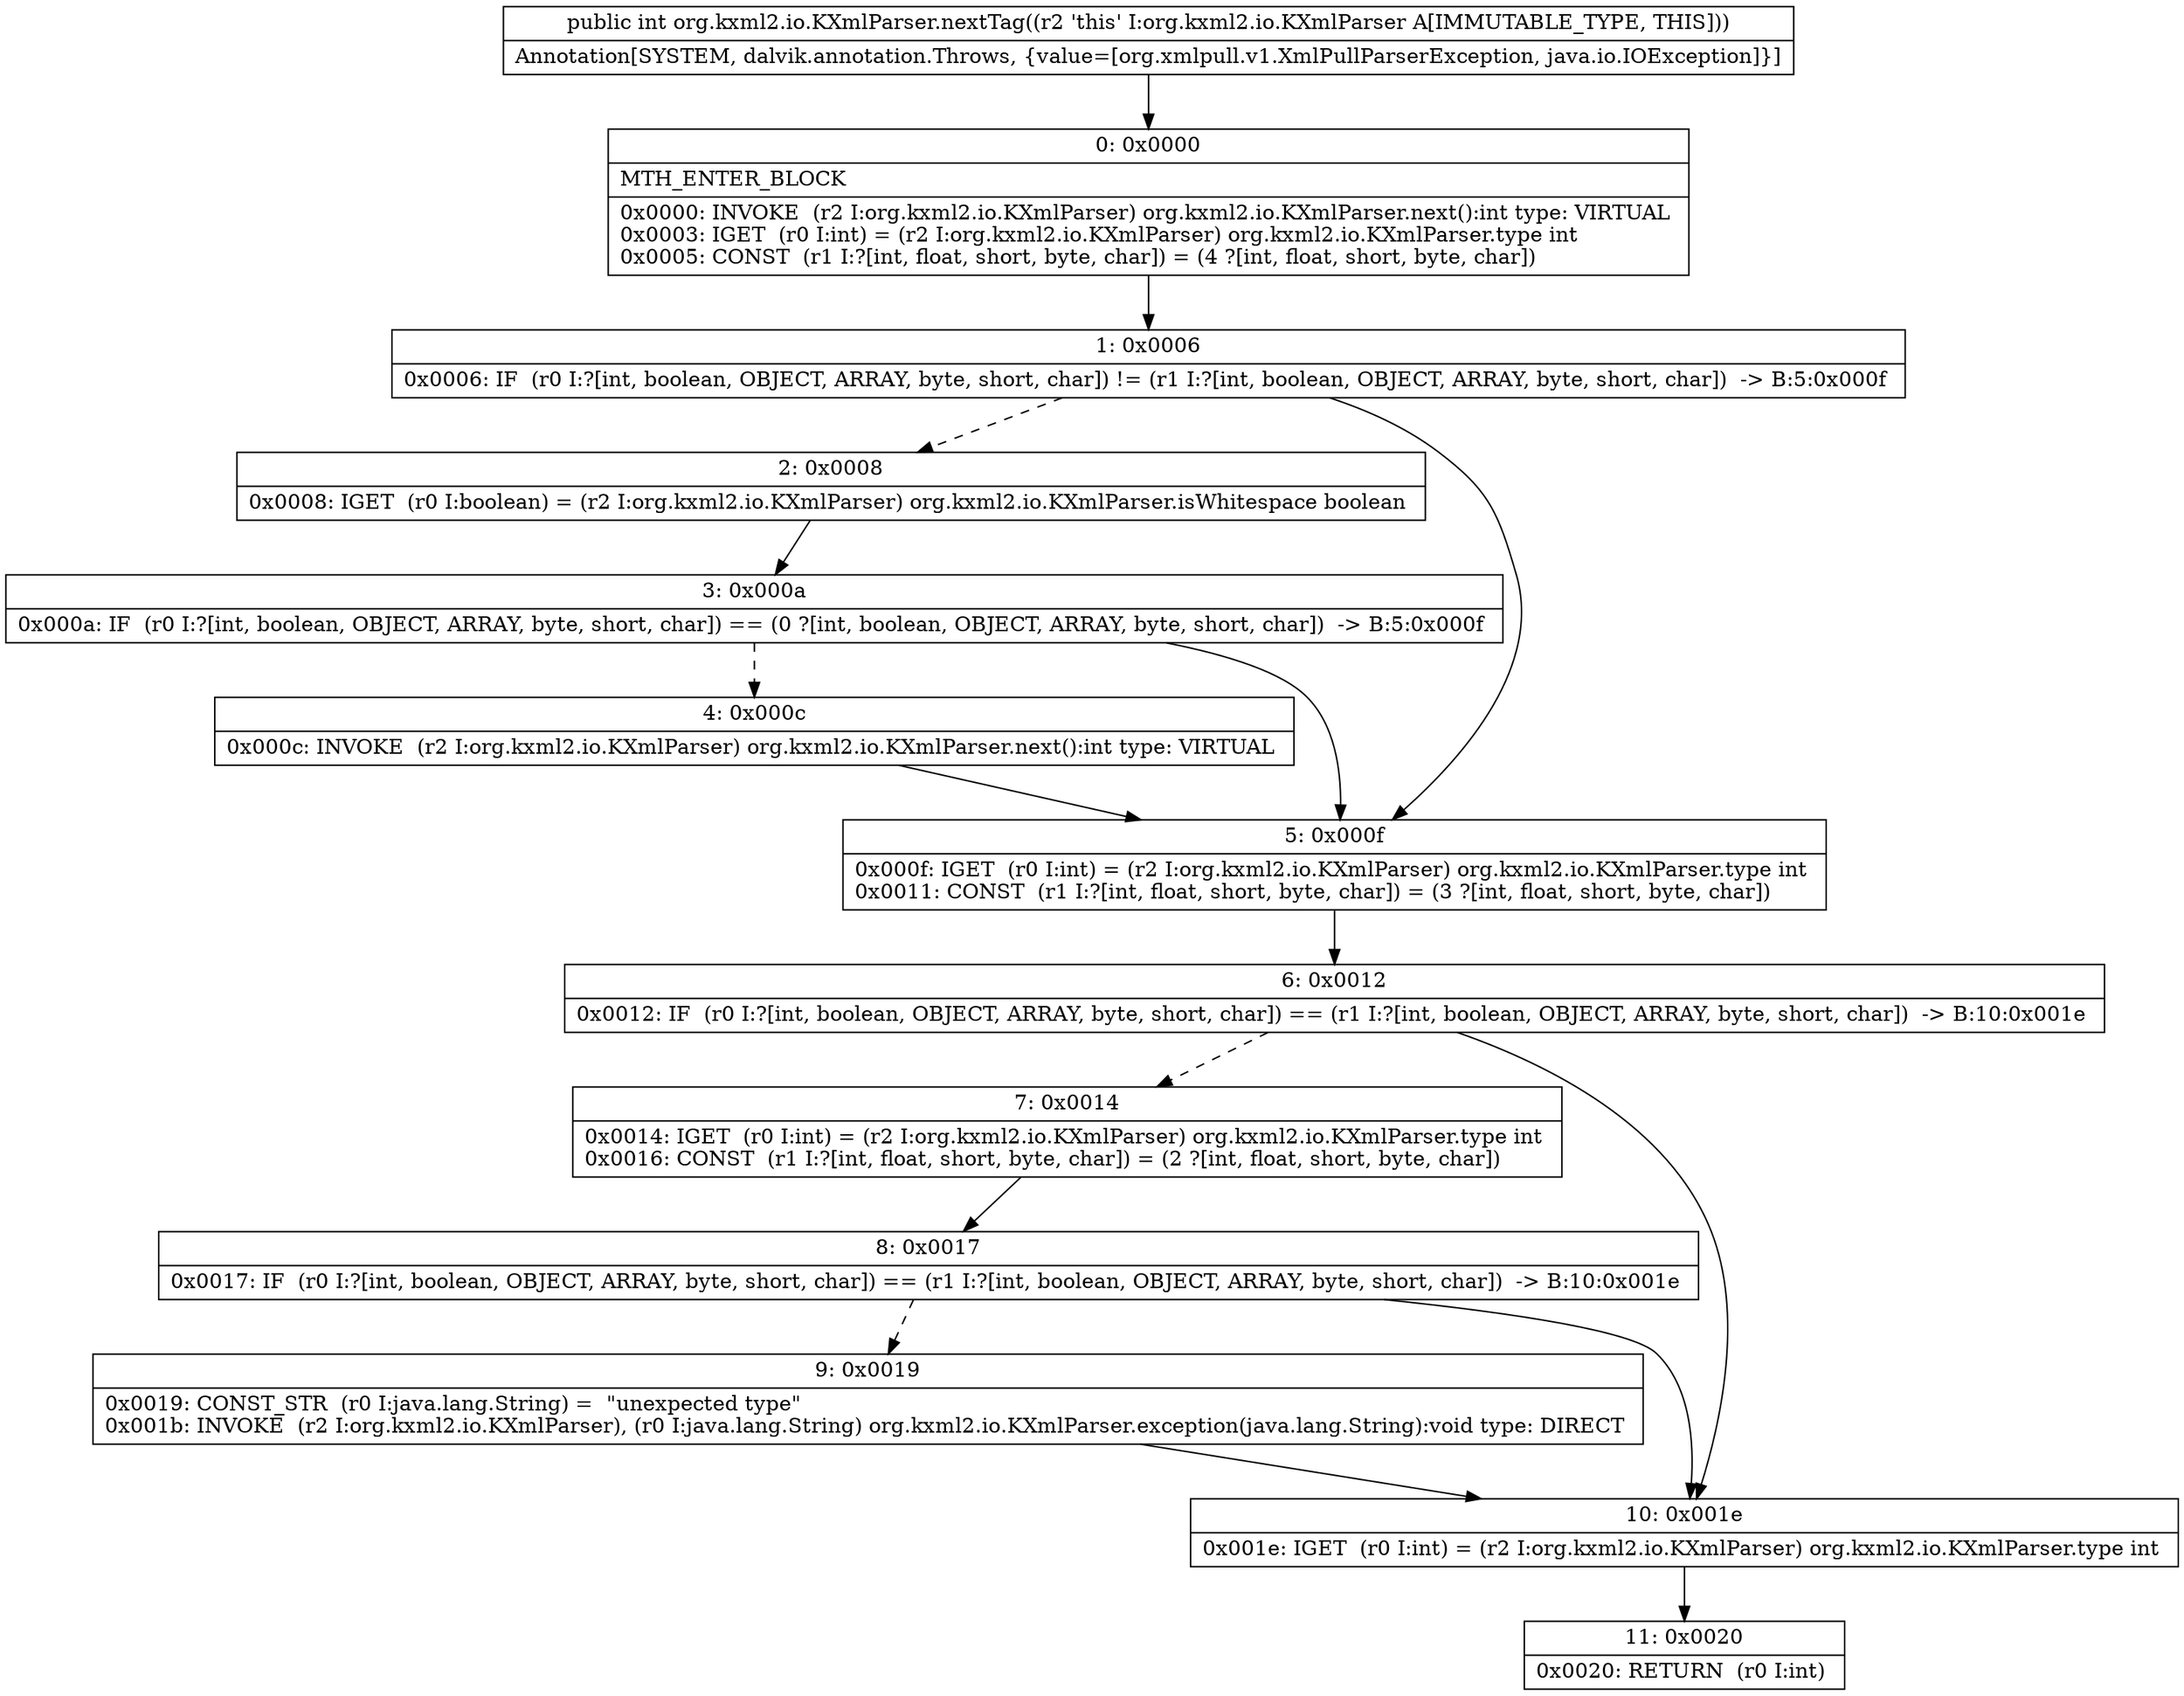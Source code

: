 digraph "CFG fororg.kxml2.io.KXmlParser.nextTag()I" {
Node_0 [shape=record,label="{0\:\ 0x0000|MTH_ENTER_BLOCK\l|0x0000: INVOKE  (r2 I:org.kxml2.io.KXmlParser) org.kxml2.io.KXmlParser.next():int type: VIRTUAL \l0x0003: IGET  (r0 I:int) = (r2 I:org.kxml2.io.KXmlParser) org.kxml2.io.KXmlParser.type int \l0x0005: CONST  (r1 I:?[int, float, short, byte, char]) = (4 ?[int, float, short, byte, char]) \l}"];
Node_1 [shape=record,label="{1\:\ 0x0006|0x0006: IF  (r0 I:?[int, boolean, OBJECT, ARRAY, byte, short, char]) != (r1 I:?[int, boolean, OBJECT, ARRAY, byte, short, char])  \-\> B:5:0x000f \l}"];
Node_2 [shape=record,label="{2\:\ 0x0008|0x0008: IGET  (r0 I:boolean) = (r2 I:org.kxml2.io.KXmlParser) org.kxml2.io.KXmlParser.isWhitespace boolean \l}"];
Node_3 [shape=record,label="{3\:\ 0x000a|0x000a: IF  (r0 I:?[int, boolean, OBJECT, ARRAY, byte, short, char]) == (0 ?[int, boolean, OBJECT, ARRAY, byte, short, char])  \-\> B:5:0x000f \l}"];
Node_4 [shape=record,label="{4\:\ 0x000c|0x000c: INVOKE  (r2 I:org.kxml2.io.KXmlParser) org.kxml2.io.KXmlParser.next():int type: VIRTUAL \l}"];
Node_5 [shape=record,label="{5\:\ 0x000f|0x000f: IGET  (r0 I:int) = (r2 I:org.kxml2.io.KXmlParser) org.kxml2.io.KXmlParser.type int \l0x0011: CONST  (r1 I:?[int, float, short, byte, char]) = (3 ?[int, float, short, byte, char]) \l}"];
Node_6 [shape=record,label="{6\:\ 0x0012|0x0012: IF  (r0 I:?[int, boolean, OBJECT, ARRAY, byte, short, char]) == (r1 I:?[int, boolean, OBJECT, ARRAY, byte, short, char])  \-\> B:10:0x001e \l}"];
Node_7 [shape=record,label="{7\:\ 0x0014|0x0014: IGET  (r0 I:int) = (r2 I:org.kxml2.io.KXmlParser) org.kxml2.io.KXmlParser.type int \l0x0016: CONST  (r1 I:?[int, float, short, byte, char]) = (2 ?[int, float, short, byte, char]) \l}"];
Node_8 [shape=record,label="{8\:\ 0x0017|0x0017: IF  (r0 I:?[int, boolean, OBJECT, ARRAY, byte, short, char]) == (r1 I:?[int, boolean, OBJECT, ARRAY, byte, short, char])  \-\> B:10:0x001e \l}"];
Node_9 [shape=record,label="{9\:\ 0x0019|0x0019: CONST_STR  (r0 I:java.lang.String) =  \"unexpected type\" \l0x001b: INVOKE  (r2 I:org.kxml2.io.KXmlParser), (r0 I:java.lang.String) org.kxml2.io.KXmlParser.exception(java.lang.String):void type: DIRECT \l}"];
Node_10 [shape=record,label="{10\:\ 0x001e|0x001e: IGET  (r0 I:int) = (r2 I:org.kxml2.io.KXmlParser) org.kxml2.io.KXmlParser.type int \l}"];
Node_11 [shape=record,label="{11\:\ 0x0020|0x0020: RETURN  (r0 I:int) \l}"];
MethodNode[shape=record,label="{public int org.kxml2.io.KXmlParser.nextTag((r2 'this' I:org.kxml2.io.KXmlParser A[IMMUTABLE_TYPE, THIS]))  | Annotation[SYSTEM, dalvik.annotation.Throws, \{value=[org.xmlpull.v1.XmlPullParserException, java.io.IOException]\}]\l}"];
MethodNode -> Node_0;
Node_0 -> Node_1;
Node_1 -> Node_2[style=dashed];
Node_1 -> Node_5;
Node_2 -> Node_3;
Node_3 -> Node_4[style=dashed];
Node_3 -> Node_5;
Node_4 -> Node_5;
Node_5 -> Node_6;
Node_6 -> Node_7[style=dashed];
Node_6 -> Node_10;
Node_7 -> Node_8;
Node_8 -> Node_9[style=dashed];
Node_8 -> Node_10;
Node_9 -> Node_10;
Node_10 -> Node_11;
}

